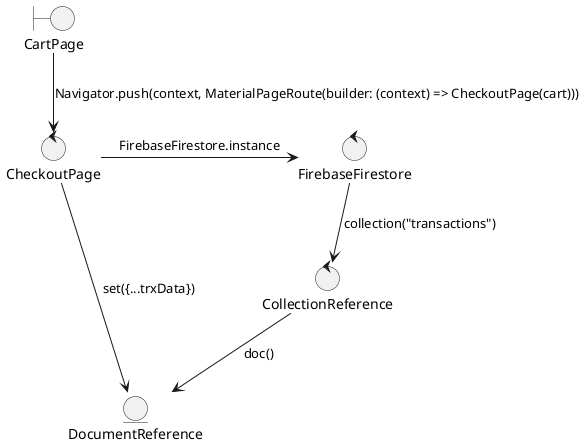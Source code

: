 @startuml
boundary CartPage
control CheckoutPage
control FirebaseFirestore
control CollectionReference
entity DocumentReference

(CartPage) --> (CheckoutPage): Navigator.push(context, MaterialPageRoute(builder: (context) => CheckoutPage(cart)))
(CheckoutPage) -> (FirebaseFirestore): FirebaseFirestore.instance
(FirebaseFirestore) --> (CollectionReference): collection("transactions")
(CollectionReference) --> (DocumentReference): doc()
(CheckoutPage) ---> (DocumentReference): set({...trxData})

@enduml
